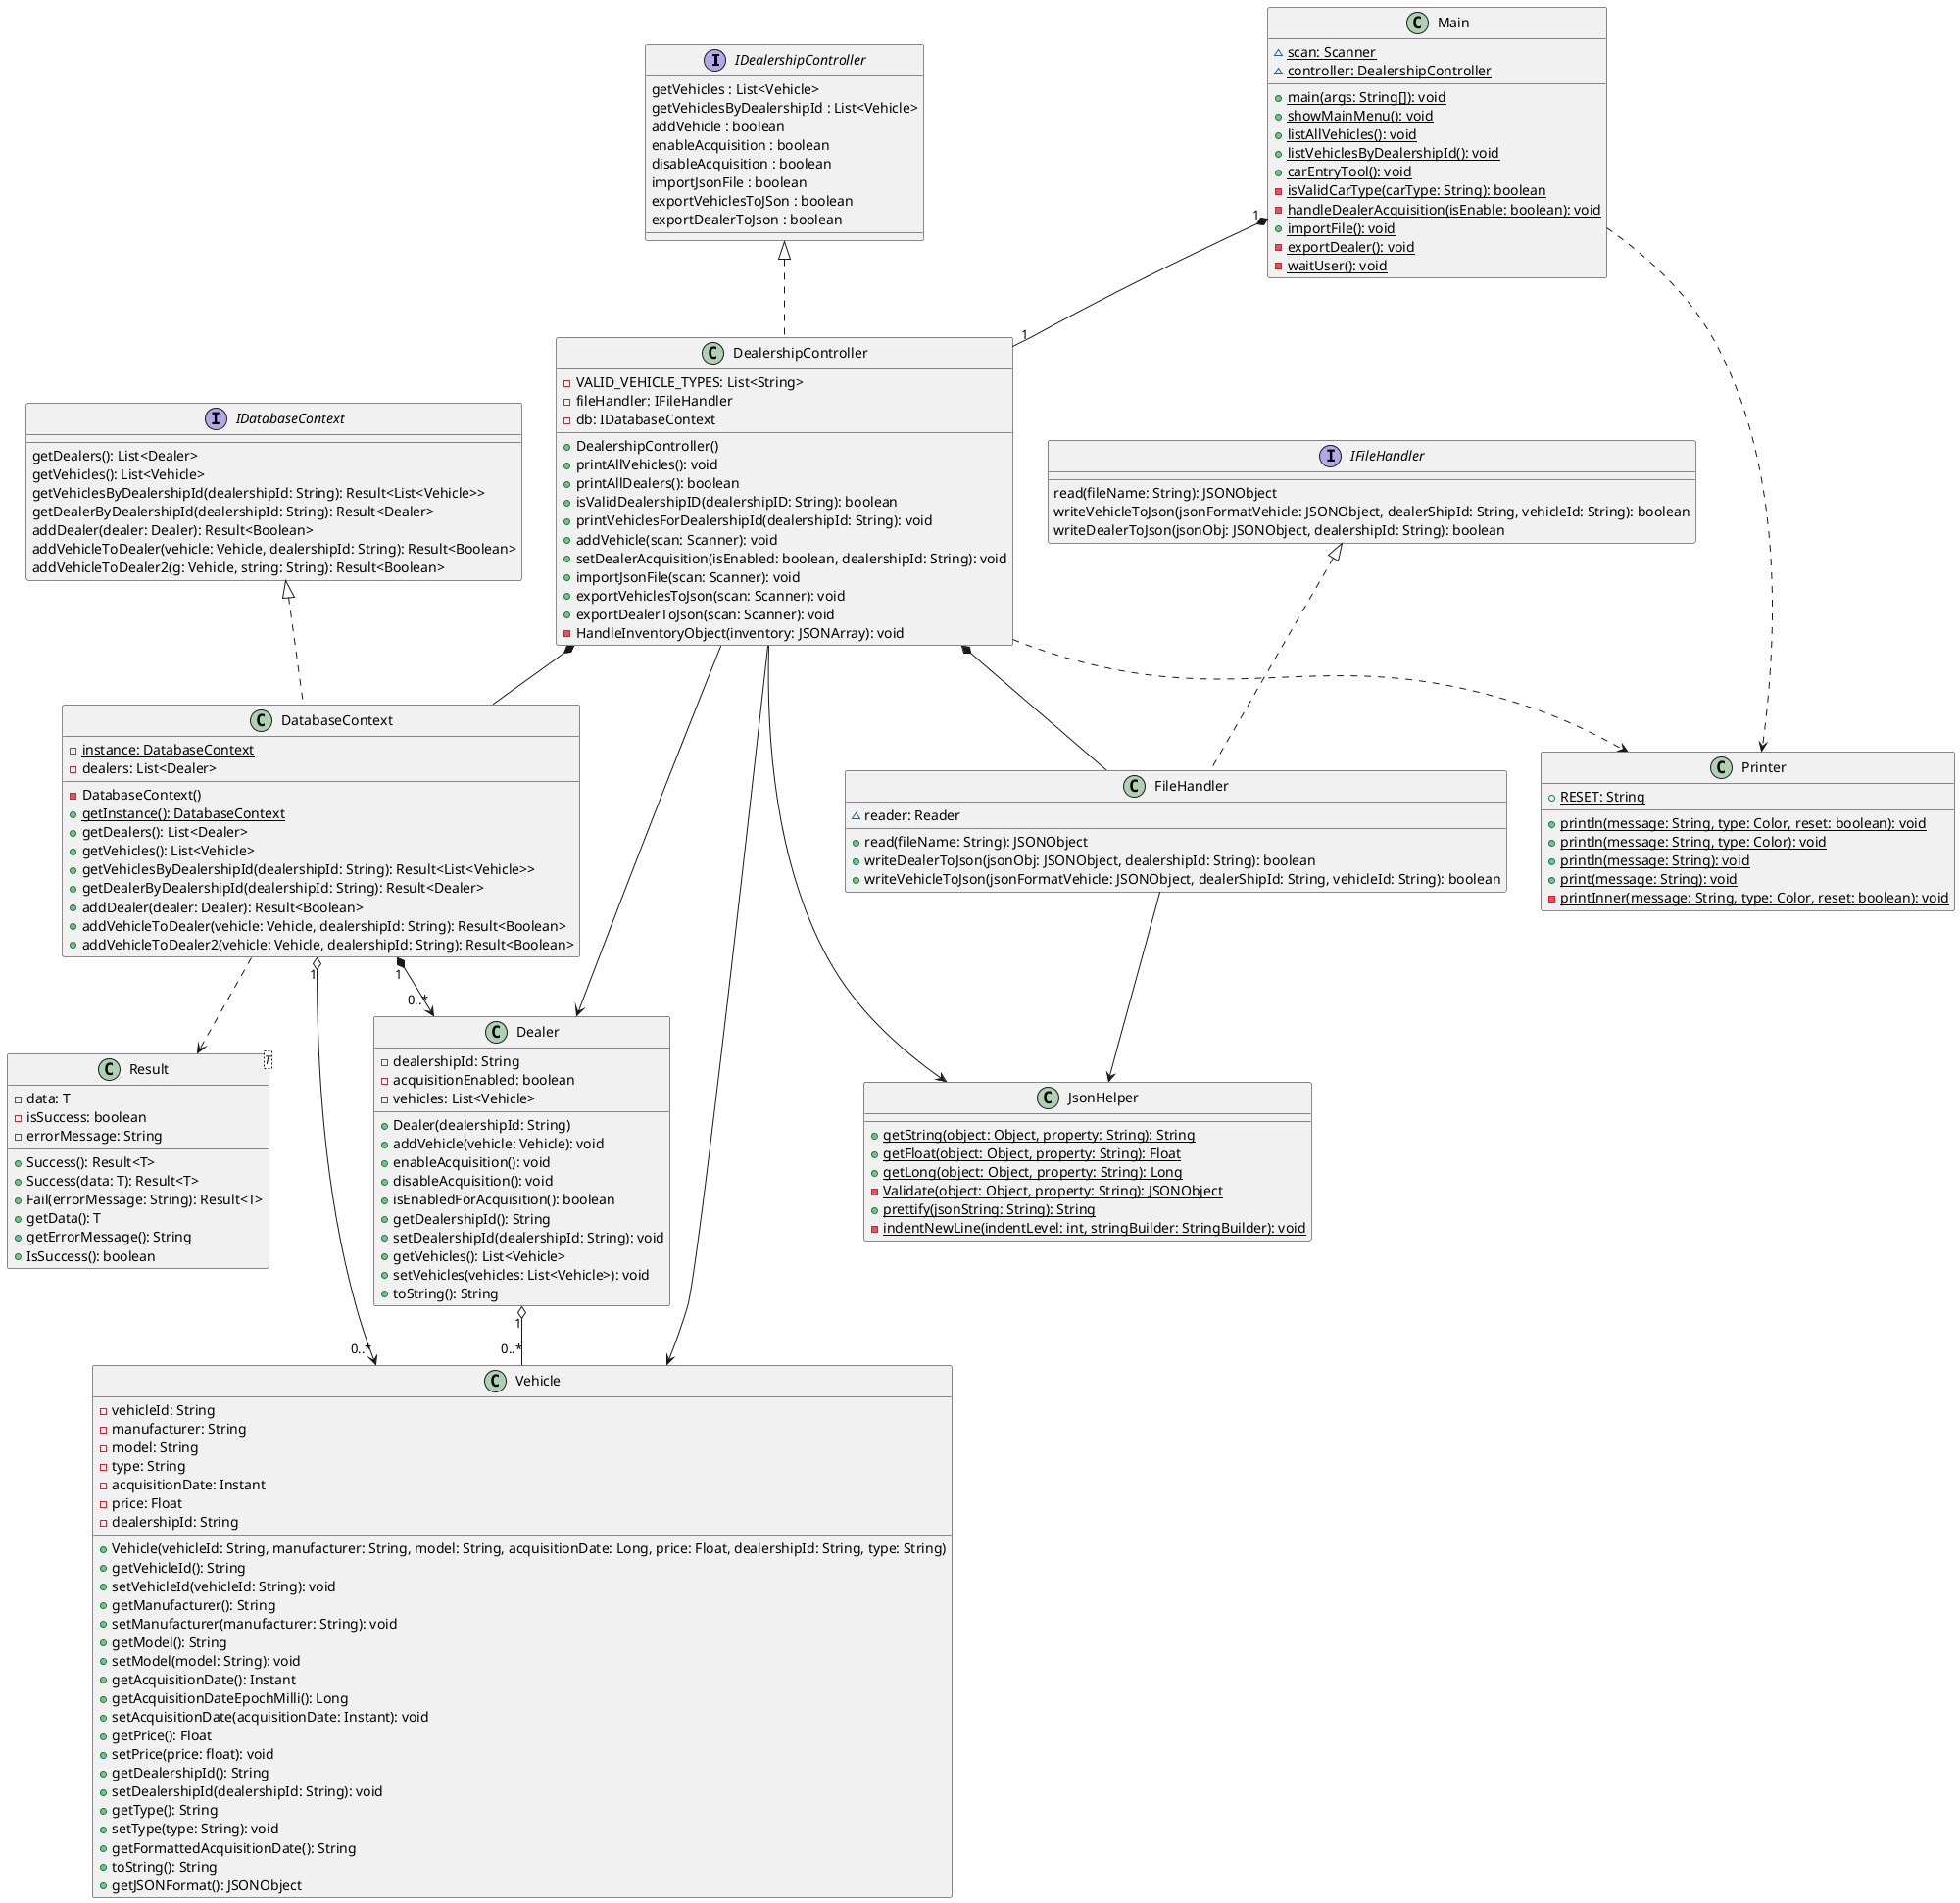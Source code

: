 @startuml

interface IDealershipController  {
getVehicles : List<Vehicle>
getVehiclesByDealershipId : List<Vehicle>
addVehicle : boolean
enableAcquisition : boolean
disableAcquisition : boolean
importJsonFile : boolean
exportVehiclesToJSon : boolean
exportDealerToJson : boolean

}


class DatabaseContext  {
	-{static} instance: DatabaseContext
	-dealers: List<Dealer>
	-DatabaseContext()
	+{static} getInstance(): DatabaseContext
	+getDealers(): List<Dealer>
	+getVehicles(): List<Vehicle>
	+getVehiclesByDealershipId(dealershipId: String): Result<List<Vehicle>>
	+getDealerByDealershipId(dealershipId: String): Result<Dealer>
	+addDealer(dealer: Dealer): Result<Boolean>
	+addVehicleToDealer(vehicle: Vehicle, dealershipId: String): Result<Boolean>
	+addVehicleToDealer2(vehicle: Vehicle, dealershipId: String): Result<Boolean>
}
interface IDatabaseContext {
}
IDatabaseContext <|.. DatabaseContext

class DealershipController  {
	-VALID_VEHICLE_TYPES: List<String>
	-fileHandler: IFileHandler
	-db: IDatabaseContext
	+DealershipController()
	+printAllVehicles(): void
	+printAllDealers(): boolean
	+isValidDealershipID(dealershipID: String): boolean
	+printVehiclesForDealershipId(dealershipId: String): void
	+addVehicle(scan: Scanner): void
	+setDealerAcquisition(isEnabled: boolean, dealershipId: String): void
	+importJsonFile(scan: Scanner): void
	+exportVehiclesToJson(scan: Scanner): void
	+exportDealerToJson(scan: Scanner): void
	-HandleInventoryObject(inventory: JSONArray): void
}
interface IDealershipController {
}

class Main {
	~{static} scan: Scanner
	~{static} controller: DealershipController
	+{static} main(args: String[]): void
	+{static} showMainMenu(): void
	+{static} listAllVehicles(): void
	+{static} listVehiclesByDealershipId(): void
	+{static} carEntryTool(): void
	-{static} isValidCarType(carType: String): boolean
	-{static} handleDealerAcquisition(isEnable: boolean): void
	+{static} importFile(): void
	-{static} exportDealer(): void
	-{static} waitUser(): void
}


class "Result<T>" as Result_T_  {
	-data: T
	-isSuccess: boolean
	-errorMessage: String
	+Success(): Result<T>
	+Success(data: T): Result<T>
	+Fail(errorMessage: String): Result<T>
	+getData(): T
	+getErrorMessage(): String
	+IsSuccess(): boolean
}
class Dealer  {
	-dealershipId: String
	-acquisitionEnabled: boolean
	-vehicles: List<Vehicle>
	+Dealer(dealershipId: String)
	+addVehicle(vehicle: Vehicle): void
	+enableAcquisition(): void
	+disableAcquisition(): void
	+isEnabledForAcquisition(): boolean
	+getDealershipId(): String
	+setDealershipId(dealershipId: String): void
	+getVehicles(): List<Vehicle>
	+setVehicles(vehicles: List<Vehicle>): void
	+toString(): String
}
class Vehicle  {
	-vehicleId: String
	-manufacturer: String
	-model: String
	-type: String
	-acquisitionDate: Instant
	-price: Float
	-dealershipId: String
	+Vehicle(vehicleId: String, manufacturer: String, model: String, acquisitionDate: Long, price: Float, dealershipId: String, type: String)
	+getVehicleId(): String
	+setVehicleId(vehicleId: String): void
	+getManufacturer(): String
	+setManufacturer(manufacturer: String): void
	+getModel(): String
	+setModel(model: String): void
	+getAcquisitionDate(): Instant
	+getAcquisitionDateEpochMilli(): Long
	+setAcquisitionDate(acquisitionDate: Instant): void
	+getPrice(): Float
	+setPrice(price: float): void
	+getDealershipId(): String
	+setDealershipId(dealershipId: String): void
	+getType(): String
	+setType(type: String): void
	+getFormattedAcquisitionDate(): String
	+toString(): String
	+getJSONFormat(): JSONObject
}


class FileHandler  {
	~reader: Reader
	+read(fileName: String): JSONObject
	+writeDealerToJson(jsonObj: JSONObject, dealershipId: String): boolean
	+writeVehicleToJson(jsonFormatVehicle: JSONObject, dealerShipId: String, vehicleId: String): boolean
}

class JsonHelper  {
	+{static} getString(object: Object, property: String): String
	+{static} getFloat(object: Object, property: String): Float
	+{static} getLong(object: Object, property: String): Long
	-{static} Validate(object: Object, property: String): JSONObject
	+{static} prettify(jsonString: String): String
	-{static} indentNewLine(indentLevel: int, stringBuilder: StringBuilder): void
}
class Printer  {
	+{static} RESET: String
	+{static} println(message: String, type: Color, reset: boolean): void
	+{static} println(message: String, type: Color): void
	+{static} println(message: String): void
	+{static} print(message: String): void
	-{static} printInner(message: String, type: Color, reset: boolean): void
}

interface IDatabaseContext  {
	getDealers(): List<Dealer>
	getVehicles(): List<Vehicle>
	getVehiclesByDealershipId(dealershipId: String): Result<List<Vehicle>>
	getDealerByDealershipId(dealershipId: String): Result<Dealer>
	addDealer(dealer: Dealer): Result<Boolean>
	addVehicleToDealer(vehicle: Vehicle, dealershipId: String): Result<Boolean>
	addVehicleToDealer2(g: Vehicle, string: String): Result<Boolean>
}
interface IFileHandler  {
	read(fileName: String): JSONObject
	writeVehicleToJson(jsonFormatVehicle: JSONObject, dealerShipId: String, vehicleId: String): boolean
	writeDealerToJson(jsonObj: JSONObject, dealershipId: String): boolean
}


'RelationShips



IFileHandler <|.. FileHandler
IDealershipController <|.. DealershipController


Dealer "1" o-- "0..*" Vehicle
Main "1" *-- "1" DealershipController
Main ..> Printer
DealershipController ..> Printer
DealershipController --> Vehicle
DealershipController --> Dealer
DealershipController --> JsonHelper
DealershipController *== DatabaseContext
DealershipController *== FileHandler
DatabaseContext "1" *--> "0..*" Dealer
DatabaseContext "1" o--> "0..*" Vehicle
DatabaseContext ..> Result_T_
FileHandler --> JsonHelper
@enduml





